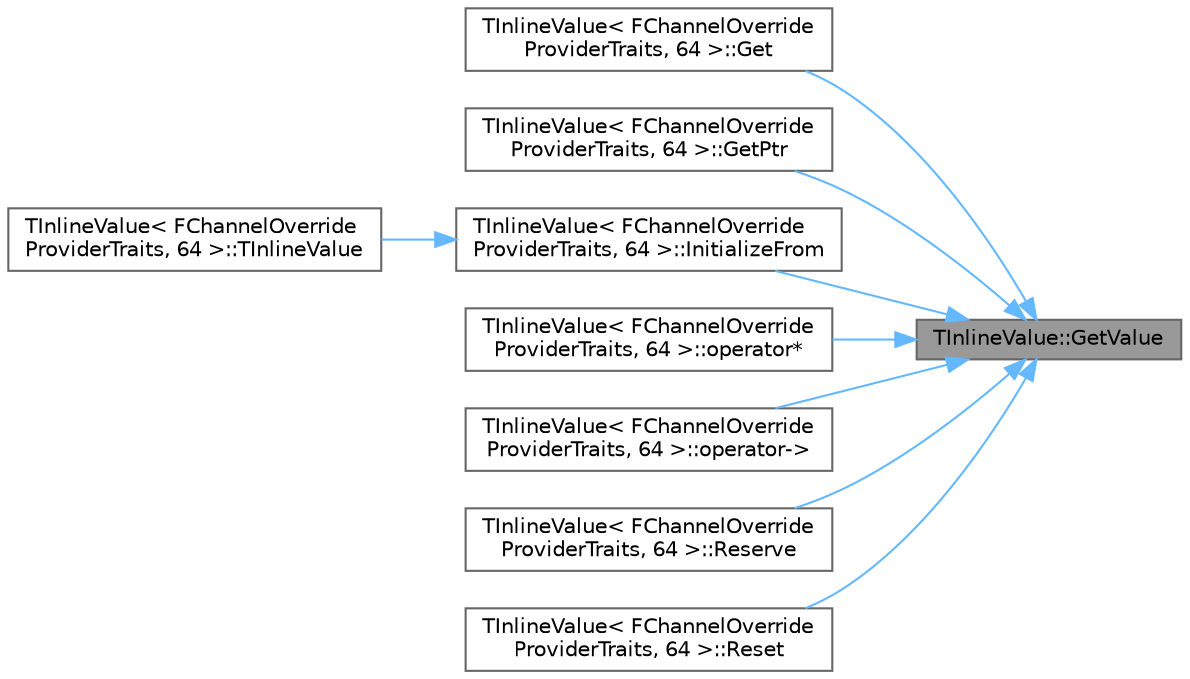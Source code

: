 digraph "TInlineValue::GetValue"
{
 // INTERACTIVE_SVG=YES
 // LATEX_PDF_SIZE
  bgcolor="transparent";
  edge [fontname=Helvetica,fontsize=10,labelfontname=Helvetica,labelfontsize=10];
  node [fontname=Helvetica,fontsize=10,shape=box,height=0.2,width=0.4];
  rankdir="RL";
  Node1 [id="Node000001",label="TInlineValue::GetValue",height=0.2,width=0.4,color="gray40", fillcolor="grey60", style="filled", fontcolor="black",tooltip="Access the wrapped object's base type."];
  Node1 -> Node2 [id="edge1_Node000001_Node000002",dir="back",color="steelblue1",style="solid",tooltip=" "];
  Node2 [id="Node000002",label="TInlineValue\< FChannelOverride\lProviderTraits, 64 \>::Get",height=0.2,width=0.4,color="grey40", fillcolor="white", style="filled",URL="$db/d30/classTInlineValue.html#a1bd05e9830071bc4146f28d91975551a",tooltip=" "];
  Node1 -> Node3 [id="edge2_Node000001_Node000003",dir="back",color="steelblue1",style="solid",tooltip=" "];
  Node3 [id="Node000003",label="TInlineValue\< FChannelOverride\lProviderTraits, 64 \>::GetPtr",height=0.2,width=0.4,color="grey40", fillcolor="white", style="filled",URL="$db/d30/classTInlineValue.html#ae0114b17eafa42fd3c437dd56a933ca1",tooltip=" "];
  Node1 -> Node4 [id="edge3_Node000001_Node000004",dir="back",color="steelblue1",style="solid",tooltip=" "];
  Node4 [id="Node000004",label="TInlineValue\< FChannelOverride\lProviderTraits, 64 \>::InitializeFrom",height=0.2,width=0.4,color="grey40", fillcolor="white", style="filled",URL="$db/d30/classTInlineValue.html#adf339bf7dcf11629568b73b9b7a5a744",tooltip=" "];
  Node4 -> Node5 [id="edge4_Node000004_Node000005",dir="back",color="steelblue1",style="solid",tooltip=" "];
  Node5 [id="Node000005",label="TInlineValue\< FChannelOverride\lProviderTraits, 64 \>::TInlineValue",height=0.2,width=0.4,color="grey40", fillcolor="white", style="filled",URL="$db/d30/classTInlineValue.html#a10b83e960fef974b4ae6321402cfc7a7",tooltip=" "];
  Node1 -> Node6 [id="edge5_Node000001_Node000006",dir="back",color="steelblue1",style="solid",tooltip=" "];
  Node6 [id="Node000006",label="TInlineValue\< FChannelOverride\lProviderTraits, 64 \>::operator*",height=0.2,width=0.4,color="grey40", fillcolor="white", style="filled",URL="$db/d30/classTInlineValue.html#a453c34aac02ccbf705c105893ac68a99",tooltip=" "];
  Node1 -> Node7 [id="edge6_Node000001_Node000007",dir="back",color="steelblue1",style="solid",tooltip=" "];
  Node7 [id="Node000007",label="TInlineValue\< FChannelOverride\lProviderTraits, 64 \>::operator-\>",height=0.2,width=0.4,color="grey40", fillcolor="white", style="filled",URL="$db/d30/classTInlineValue.html#a117d090addc85127750fd4cdd267250f",tooltip=" "];
  Node1 -> Node8 [id="edge7_Node000001_Node000008",dir="back",color="steelblue1",style="solid",tooltip=" "];
  Node8 [id="Node000008",label="TInlineValue\< FChannelOverride\lProviderTraits, 64 \>::Reserve",height=0.2,width=0.4,color="grey40", fillcolor="white", style="filled",URL="$db/d30/classTInlineValue.html#a711b00d24be4bf4e8be0eb22a75ce6df",tooltip=" "];
  Node1 -> Node9 [id="edge8_Node000001_Node000009",dir="back",color="steelblue1",style="solid",tooltip=" "];
  Node9 [id="Node000009",label="TInlineValue\< FChannelOverride\lProviderTraits, 64 \>::Reset",height=0.2,width=0.4,color="grey40", fillcolor="white", style="filled",URL="$db/d30/classTInlineValue.html#a05aa624031598e2b86dcccab586fbe8a",tooltip=" "];
}
